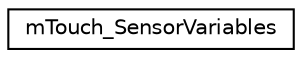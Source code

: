 digraph "Graphical Class Hierarchy"
{
  edge [fontname="Helvetica",fontsize="10",labelfontname="Helvetica",labelfontsize="10"];
  node [fontname="Helvetica",fontsize="10",shape=record];
  rankdir="LR";
  Node1 [label="mTouch_SensorVariables",height=0.2,width=0.4,color="black", fillcolor="white", style="filled",URL="$structm_touch___sensor_variables.html",tooltip="Contains all variables used in active mode which can/will be reinitialized after each mode switch..."];
}
